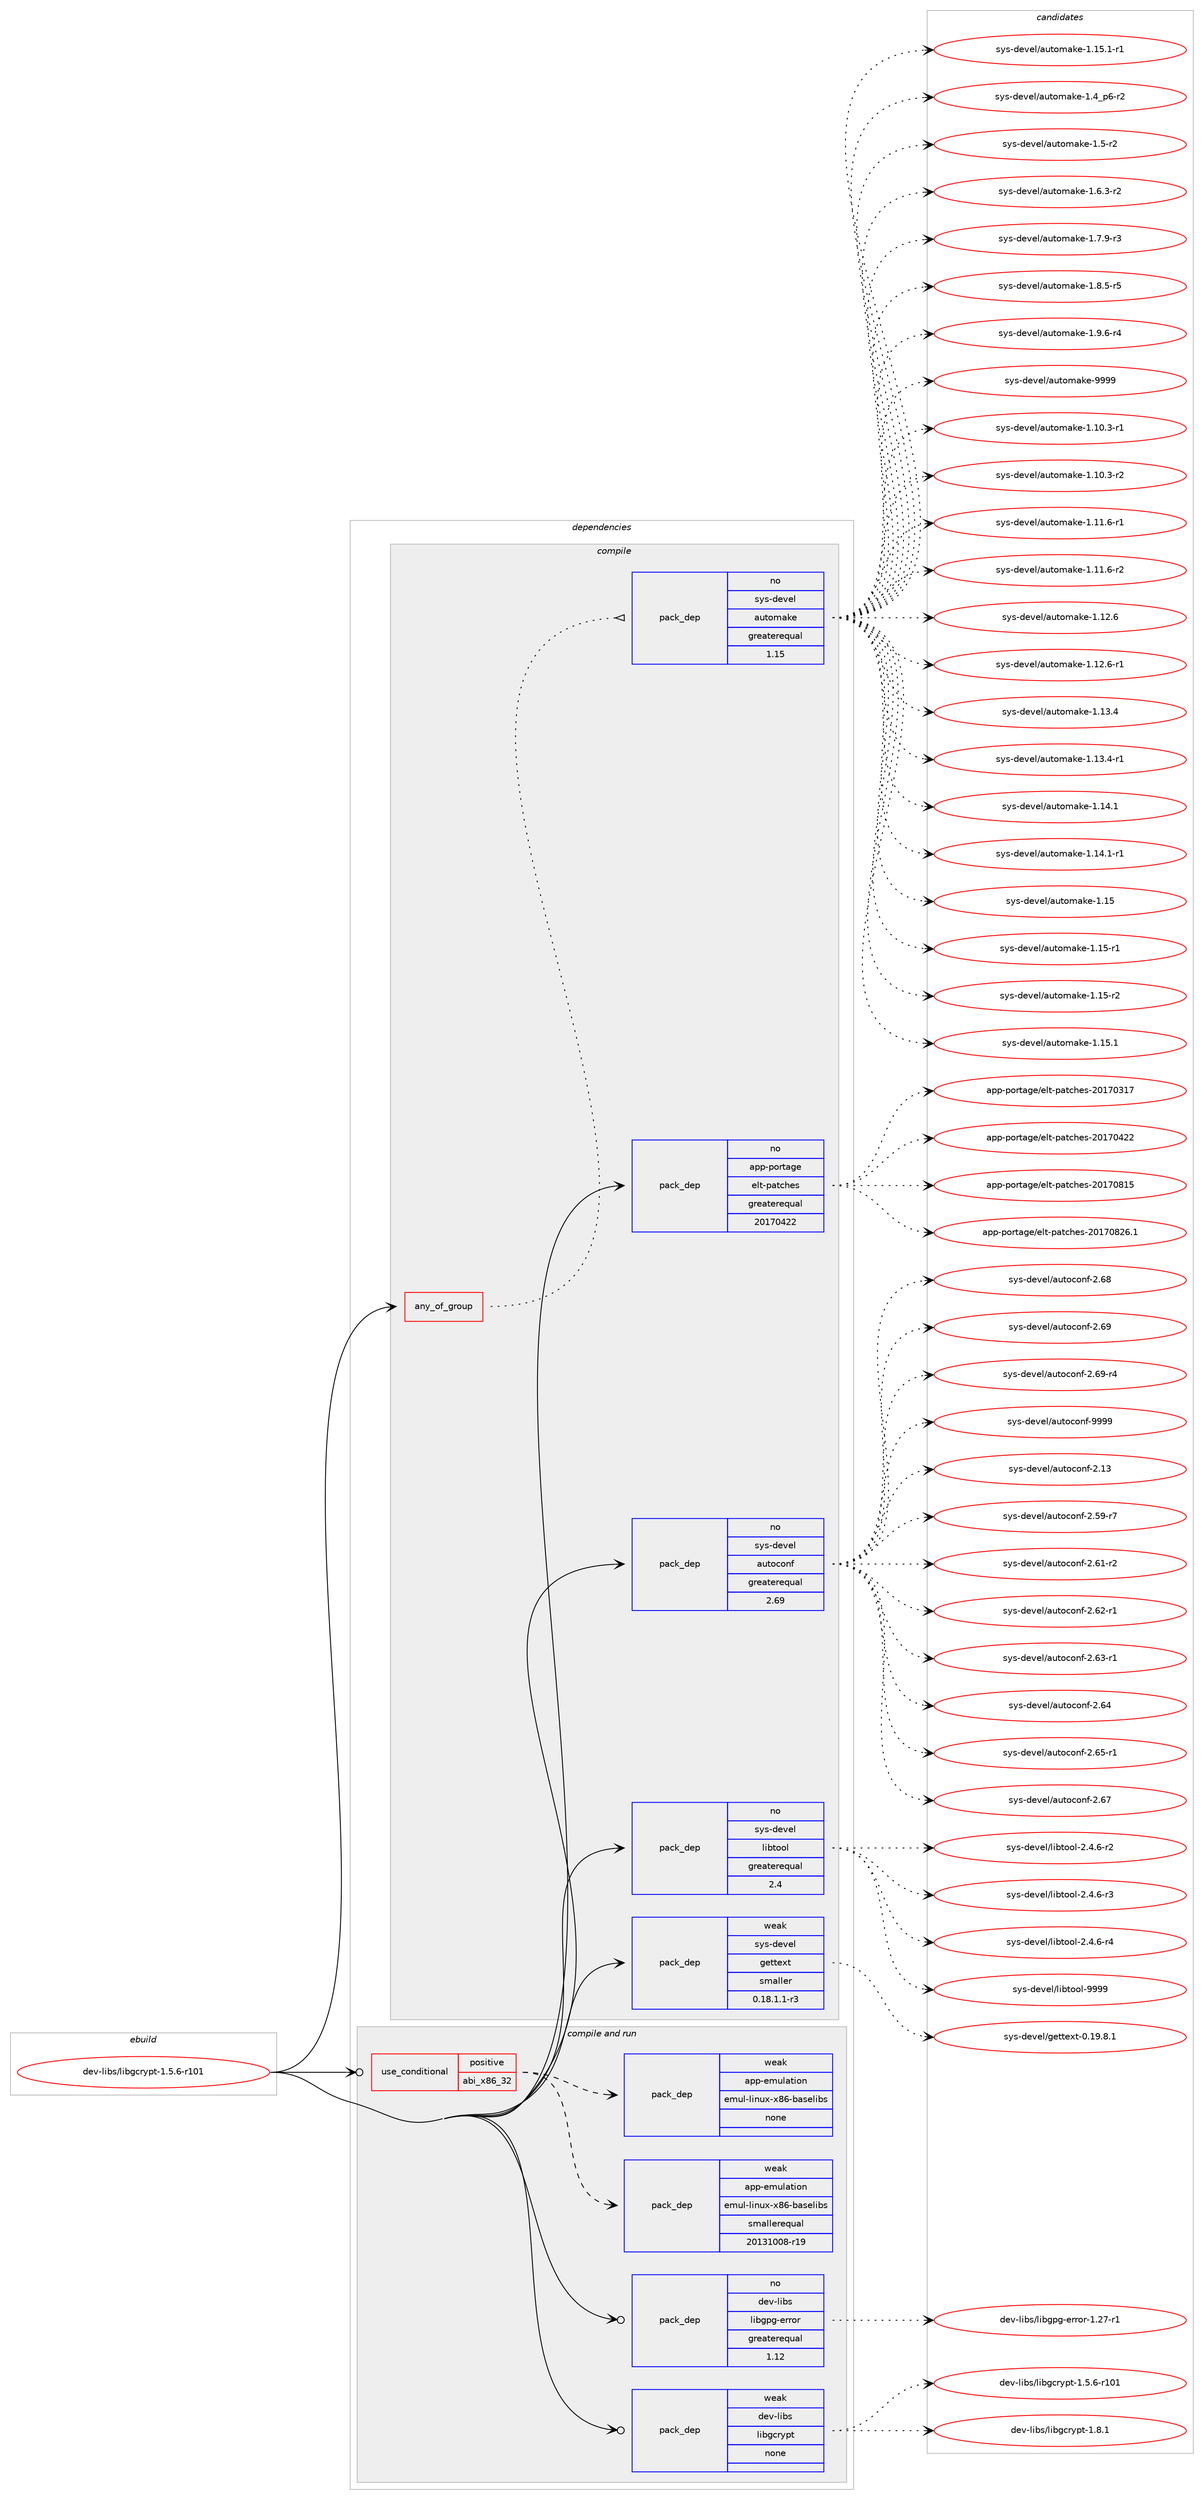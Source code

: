 digraph prolog {

# *************
# Graph options
# *************

newrank=true;
concentrate=true;
compound=true;
graph [rankdir=LR,fontname=Helvetica,fontsize=10,ranksep=1.5];#, ranksep=2.5, nodesep=0.2];
edge  [arrowhead=vee];
node  [fontname=Helvetica,fontsize=10];

# **********
# The ebuild
# **********

subgraph cluster_leftcol {
color=gray;
rank=same;
label=<<i>ebuild</i>>;
id [label="dev-libs/libgcrypt-1.5.6-r101", color=red, width=4, href="../dev-libs/libgcrypt-1.5.6-r101.svg"];
}

# ****************
# The dependencies
# ****************

subgraph cluster_midcol {
color=gray;
label=<<i>dependencies</i>>;
subgraph cluster_compile {
fillcolor="#eeeeee";
style=filled;
label=<<i>compile</i>>;
subgraph any3363 {
dependency114998 [label=<<TABLE BORDER="0" CELLBORDER="1" CELLSPACING="0" CELLPADDING="4"><TR><TD CELLPADDING="10">any_of_group</TD></TR></TABLE>>, shape=none, color=red];subgraph pack86751 {
dependency114999 [label=<<TABLE BORDER="0" CELLBORDER="1" CELLSPACING="0" CELLPADDING="4" WIDTH="220"><TR><TD ROWSPAN="6" CELLPADDING="30">pack_dep</TD></TR><TR><TD WIDTH="110">no</TD></TR><TR><TD>sys-devel</TD></TR><TR><TD>automake</TD></TR><TR><TD>greaterequal</TD></TR><TR><TD>1.15</TD></TR></TABLE>>, shape=none, color=blue];
}
dependency114998:e -> dependency114999:w [weight=20,style="dotted",arrowhead="oinv"];
}
id:e -> dependency114998:w [weight=20,style="solid",arrowhead="vee"];
subgraph pack86752 {
dependency115000 [label=<<TABLE BORDER="0" CELLBORDER="1" CELLSPACING="0" CELLPADDING="4" WIDTH="220"><TR><TD ROWSPAN="6" CELLPADDING="30">pack_dep</TD></TR><TR><TD WIDTH="110">no</TD></TR><TR><TD>app-portage</TD></TR><TR><TD>elt-patches</TD></TR><TR><TD>greaterequal</TD></TR><TR><TD>20170422</TD></TR></TABLE>>, shape=none, color=blue];
}
id:e -> dependency115000:w [weight=20,style="solid",arrowhead="vee"];
subgraph pack86753 {
dependency115001 [label=<<TABLE BORDER="0" CELLBORDER="1" CELLSPACING="0" CELLPADDING="4" WIDTH="220"><TR><TD ROWSPAN="6" CELLPADDING="30">pack_dep</TD></TR><TR><TD WIDTH="110">no</TD></TR><TR><TD>sys-devel</TD></TR><TR><TD>autoconf</TD></TR><TR><TD>greaterequal</TD></TR><TR><TD>2.69</TD></TR></TABLE>>, shape=none, color=blue];
}
id:e -> dependency115001:w [weight=20,style="solid",arrowhead="vee"];
subgraph pack86754 {
dependency115002 [label=<<TABLE BORDER="0" CELLBORDER="1" CELLSPACING="0" CELLPADDING="4" WIDTH="220"><TR><TD ROWSPAN="6" CELLPADDING="30">pack_dep</TD></TR><TR><TD WIDTH="110">no</TD></TR><TR><TD>sys-devel</TD></TR><TR><TD>libtool</TD></TR><TR><TD>greaterequal</TD></TR><TR><TD>2.4</TD></TR></TABLE>>, shape=none, color=blue];
}
id:e -> dependency115002:w [weight=20,style="solid",arrowhead="vee"];
subgraph pack86755 {
dependency115003 [label=<<TABLE BORDER="0" CELLBORDER="1" CELLSPACING="0" CELLPADDING="4" WIDTH="220"><TR><TD ROWSPAN="6" CELLPADDING="30">pack_dep</TD></TR><TR><TD WIDTH="110">weak</TD></TR><TR><TD>sys-devel</TD></TR><TR><TD>gettext</TD></TR><TR><TD>smaller</TD></TR><TR><TD>0.18.1.1-r3</TD></TR></TABLE>>, shape=none, color=blue];
}
id:e -> dependency115003:w [weight=20,style="solid",arrowhead="vee"];
}
subgraph cluster_compileandrun {
fillcolor="#eeeeee";
style=filled;
label=<<i>compile and run</i>>;
subgraph cond24854 {
dependency115004 [label=<<TABLE BORDER="0" CELLBORDER="1" CELLSPACING="0" CELLPADDING="4"><TR><TD ROWSPAN="3" CELLPADDING="10">use_conditional</TD></TR><TR><TD>positive</TD></TR><TR><TD>abi_x86_32</TD></TR></TABLE>>, shape=none, color=red];
subgraph pack86756 {
dependency115005 [label=<<TABLE BORDER="0" CELLBORDER="1" CELLSPACING="0" CELLPADDING="4" WIDTH="220"><TR><TD ROWSPAN="6" CELLPADDING="30">pack_dep</TD></TR><TR><TD WIDTH="110">weak</TD></TR><TR><TD>app-emulation</TD></TR><TR><TD>emul-linux-x86-baselibs</TD></TR><TR><TD>smallerequal</TD></TR><TR><TD>20131008-r19</TD></TR></TABLE>>, shape=none, color=blue];
}
dependency115004:e -> dependency115005:w [weight=20,style="dashed",arrowhead="vee"];
subgraph pack86757 {
dependency115006 [label=<<TABLE BORDER="0" CELLBORDER="1" CELLSPACING="0" CELLPADDING="4" WIDTH="220"><TR><TD ROWSPAN="6" CELLPADDING="30">pack_dep</TD></TR><TR><TD WIDTH="110">weak</TD></TR><TR><TD>app-emulation</TD></TR><TR><TD>emul-linux-x86-baselibs</TD></TR><TR><TD>none</TD></TR><TR><TD></TD></TR></TABLE>>, shape=none, color=blue];
}
dependency115004:e -> dependency115006:w [weight=20,style="dashed",arrowhead="vee"];
}
id:e -> dependency115004:w [weight=20,style="solid",arrowhead="odotvee"];
subgraph pack86758 {
dependency115007 [label=<<TABLE BORDER="0" CELLBORDER="1" CELLSPACING="0" CELLPADDING="4" WIDTH="220"><TR><TD ROWSPAN="6" CELLPADDING="30">pack_dep</TD></TR><TR><TD WIDTH="110">no</TD></TR><TR><TD>dev-libs</TD></TR><TR><TD>libgpg-error</TD></TR><TR><TD>greaterequal</TD></TR><TR><TD>1.12</TD></TR></TABLE>>, shape=none, color=blue];
}
id:e -> dependency115007:w [weight=20,style="solid",arrowhead="odotvee"];
subgraph pack86759 {
dependency115008 [label=<<TABLE BORDER="0" CELLBORDER="1" CELLSPACING="0" CELLPADDING="4" WIDTH="220"><TR><TD ROWSPAN="6" CELLPADDING="30">pack_dep</TD></TR><TR><TD WIDTH="110">weak</TD></TR><TR><TD>dev-libs</TD></TR><TR><TD>libgcrypt</TD></TR><TR><TD>none</TD></TR><TR><TD></TD></TR></TABLE>>, shape=none, color=blue];
}
id:e -> dependency115008:w [weight=20,style="solid",arrowhead="odotvee"];
}
subgraph cluster_run {
fillcolor="#eeeeee";
style=filled;
label=<<i>run</i>>;
}
}

# **************
# The candidates
# **************

subgraph cluster_choices {
rank=same;
color=gray;
label=<<i>candidates</i>>;

subgraph choice86751 {
color=black;
nodesep=1;
choice11512111545100101118101108479711711611110997107101454946494846514511449 [label="sys-devel/automake-1.10.3-r1", color=red, width=4,href="../sys-devel/automake-1.10.3-r1.svg"];
choice11512111545100101118101108479711711611110997107101454946494846514511450 [label="sys-devel/automake-1.10.3-r2", color=red, width=4,href="../sys-devel/automake-1.10.3-r2.svg"];
choice11512111545100101118101108479711711611110997107101454946494946544511449 [label="sys-devel/automake-1.11.6-r1", color=red, width=4,href="../sys-devel/automake-1.11.6-r1.svg"];
choice11512111545100101118101108479711711611110997107101454946494946544511450 [label="sys-devel/automake-1.11.6-r2", color=red, width=4,href="../sys-devel/automake-1.11.6-r2.svg"];
choice1151211154510010111810110847971171161111099710710145494649504654 [label="sys-devel/automake-1.12.6", color=red, width=4,href="../sys-devel/automake-1.12.6.svg"];
choice11512111545100101118101108479711711611110997107101454946495046544511449 [label="sys-devel/automake-1.12.6-r1", color=red, width=4,href="../sys-devel/automake-1.12.6-r1.svg"];
choice1151211154510010111810110847971171161111099710710145494649514652 [label="sys-devel/automake-1.13.4", color=red, width=4,href="../sys-devel/automake-1.13.4.svg"];
choice11512111545100101118101108479711711611110997107101454946495146524511449 [label="sys-devel/automake-1.13.4-r1", color=red, width=4,href="../sys-devel/automake-1.13.4-r1.svg"];
choice1151211154510010111810110847971171161111099710710145494649524649 [label="sys-devel/automake-1.14.1", color=red, width=4,href="../sys-devel/automake-1.14.1.svg"];
choice11512111545100101118101108479711711611110997107101454946495246494511449 [label="sys-devel/automake-1.14.1-r1", color=red, width=4,href="../sys-devel/automake-1.14.1-r1.svg"];
choice115121115451001011181011084797117116111109971071014549464953 [label="sys-devel/automake-1.15", color=red, width=4,href="../sys-devel/automake-1.15.svg"];
choice1151211154510010111810110847971171161111099710710145494649534511449 [label="sys-devel/automake-1.15-r1", color=red, width=4,href="../sys-devel/automake-1.15-r1.svg"];
choice1151211154510010111810110847971171161111099710710145494649534511450 [label="sys-devel/automake-1.15-r2", color=red, width=4,href="../sys-devel/automake-1.15-r2.svg"];
choice1151211154510010111810110847971171161111099710710145494649534649 [label="sys-devel/automake-1.15.1", color=red, width=4,href="../sys-devel/automake-1.15.1.svg"];
choice11512111545100101118101108479711711611110997107101454946495346494511449 [label="sys-devel/automake-1.15.1-r1", color=red, width=4,href="../sys-devel/automake-1.15.1-r1.svg"];
choice115121115451001011181011084797117116111109971071014549465295112544511450 [label="sys-devel/automake-1.4_p6-r2", color=red, width=4,href="../sys-devel/automake-1.4_p6-r2.svg"];
choice11512111545100101118101108479711711611110997107101454946534511450 [label="sys-devel/automake-1.5-r2", color=red, width=4,href="../sys-devel/automake-1.5-r2.svg"];
choice115121115451001011181011084797117116111109971071014549465446514511450 [label="sys-devel/automake-1.6.3-r2", color=red, width=4,href="../sys-devel/automake-1.6.3-r2.svg"];
choice115121115451001011181011084797117116111109971071014549465546574511451 [label="sys-devel/automake-1.7.9-r3", color=red, width=4,href="../sys-devel/automake-1.7.9-r3.svg"];
choice115121115451001011181011084797117116111109971071014549465646534511453 [label="sys-devel/automake-1.8.5-r5", color=red, width=4,href="../sys-devel/automake-1.8.5-r5.svg"];
choice115121115451001011181011084797117116111109971071014549465746544511452 [label="sys-devel/automake-1.9.6-r4", color=red, width=4,href="../sys-devel/automake-1.9.6-r4.svg"];
choice115121115451001011181011084797117116111109971071014557575757 [label="sys-devel/automake-9999", color=red, width=4,href="../sys-devel/automake-9999.svg"];
dependency114999:e -> choice11512111545100101118101108479711711611110997107101454946494846514511449:w [style=dotted,weight="100"];
dependency114999:e -> choice11512111545100101118101108479711711611110997107101454946494846514511450:w [style=dotted,weight="100"];
dependency114999:e -> choice11512111545100101118101108479711711611110997107101454946494946544511449:w [style=dotted,weight="100"];
dependency114999:e -> choice11512111545100101118101108479711711611110997107101454946494946544511450:w [style=dotted,weight="100"];
dependency114999:e -> choice1151211154510010111810110847971171161111099710710145494649504654:w [style=dotted,weight="100"];
dependency114999:e -> choice11512111545100101118101108479711711611110997107101454946495046544511449:w [style=dotted,weight="100"];
dependency114999:e -> choice1151211154510010111810110847971171161111099710710145494649514652:w [style=dotted,weight="100"];
dependency114999:e -> choice11512111545100101118101108479711711611110997107101454946495146524511449:w [style=dotted,weight="100"];
dependency114999:e -> choice1151211154510010111810110847971171161111099710710145494649524649:w [style=dotted,weight="100"];
dependency114999:e -> choice11512111545100101118101108479711711611110997107101454946495246494511449:w [style=dotted,weight="100"];
dependency114999:e -> choice115121115451001011181011084797117116111109971071014549464953:w [style=dotted,weight="100"];
dependency114999:e -> choice1151211154510010111810110847971171161111099710710145494649534511449:w [style=dotted,weight="100"];
dependency114999:e -> choice1151211154510010111810110847971171161111099710710145494649534511450:w [style=dotted,weight="100"];
dependency114999:e -> choice1151211154510010111810110847971171161111099710710145494649534649:w [style=dotted,weight="100"];
dependency114999:e -> choice11512111545100101118101108479711711611110997107101454946495346494511449:w [style=dotted,weight="100"];
dependency114999:e -> choice115121115451001011181011084797117116111109971071014549465295112544511450:w [style=dotted,weight="100"];
dependency114999:e -> choice11512111545100101118101108479711711611110997107101454946534511450:w [style=dotted,weight="100"];
dependency114999:e -> choice115121115451001011181011084797117116111109971071014549465446514511450:w [style=dotted,weight="100"];
dependency114999:e -> choice115121115451001011181011084797117116111109971071014549465546574511451:w [style=dotted,weight="100"];
dependency114999:e -> choice115121115451001011181011084797117116111109971071014549465646534511453:w [style=dotted,weight="100"];
dependency114999:e -> choice115121115451001011181011084797117116111109971071014549465746544511452:w [style=dotted,weight="100"];
dependency114999:e -> choice115121115451001011181011084797117116111109971071014557575757:w [style=dotted,weight="100"];
}
subgraph choice86752 {
color=black;
nodesep=1;
choice97112112451121111141169710310147101108116451129711699104101115455048495548514955 [label="app-portage/elt-patches-20170317", color=red, width=4,href="../app-portage/elt-patches-20170317.svg"];
choice97112112451121111141169710310147101108116451129711699104101115455048495548525050 [label="app-portage/elt-patches-20170422", color=red, width=4,href="../app-portage/elt-patches-20170422.svg"];
choice97112112451121111141169710310147101108116451129711699104101115455048495548564953 [label="app-portage/elt-patches-20170815", color=red, width=4,href="../app-portage/elt-patches-20170815.svg"];
choice971121124511211111411697103101471011081164511297116991041011154550484955485650544649 [label="app-portage/elt-patches-20170826.1", color=red, width=4,href="../app-portage/elt-patches-20170826.1.svg"];
dependency115000:e -> choice97112112451121111141169710310147101108116451129711699104101115455048495548514955:w [style=dotted,weight="100"];
dependency115000:e -> choice97112112451121111141169710310147101108116451129711699104101115455048495548525050:w [style=dotted,weight="100"];
dependency115000:e -> choice97112112451121111141169710310147101108116451129711699104101115455048495548564953:w [style=dotted,weight="100"];
dependency115000:e -> choice971121124511211111411697103101471011081164511297116991041011154550484955485650544649:w [style=dotted,weight="100"];
}
subgraph choice86753 {
color=black;
nodesep=1;
choice115121115451001011181011084797117116111991111101024550464951 [label="sys-devel/autoconf-2.13", color=red, width=4,href="../sys-devel/autoconf-2.13.svg"];
choice1151211154510010111810110847971171161119911111010245504653574511455 [label="sys-devel/autoconf-2.59-r7", color=red, width=4,href="../sys-devel/autoconf-2.59-r7.svg"];
choice1151211154510010111810110847971171161119911111010245504654494511450 [label="sys-devel/autoconf-2.61-r2", color=red, width=4,href="../sys-devel/autoconf-2.61-r2.svg"];
choice1151211154510010111810110847971171161119911111010245504654504511449 [label="sys-devel/autoconf-2.62-r1", color=red, width=4,href="../sys-devel/autoconf-2.62-r1.svg"];
choice1151211154510010111810110847971171161119911111010245504654514511449 [label="sys-devel/autoconf-2.63-r1", color=red, width=4,href="../sys-devel/autoconf-2.63-r1.svg"];
choice115121115451001011181011084797117116111991111101024550465452 [label="sys-devel/autoconf-2.64", color=red, width=4,href="../sys-devel/autoconf-2.64.svg"];
choice1151211154510010111810110847971171161119911111010245504654534511449 [label="sys-devel/autoconf-2.65-r1", color=red, width=4,href="../sys-devel/autoconf-2.65-r1.svg"];
choice115121115451001011181011084797117116111991111101024550465455 [label="sys-devel/autoconf-2.67", color=red, width=4,href="../sys-devel/autoconf-2.67.svg"];
choice115121115451001011181011084797117116111991111101024550465456 [label="sys-devel/autoconf-2.68", color=red, width=4,href="../sys-devel/autoconf-2.68.svg"];
choice115121115451001011181011084797117116111991111101024550465457 [label="sys-devel/autoconf-2.69", color=red, width=4,href="../sys-devel/autoconf-2.69.svg"];
choice1151211154510010111810110847971171161119911111010245504654574511452 [label="sys-devel/autoconf-2.69-r4", color=red, width=4,href="../sys-devel/autoconf-2.69-r4.svg"];
choice115121115451001011181011084797117116111991111101024557575757 [label="sys-devel/autoconf-9999", color=red, width=4,href="../sys-devel/autoconf-9999.svg"];
dependency115001:e -> choice115121115451001011181011084797117116111991111101024550464951:w [style=dotted,weight="100"];
dependency115001:e -> choice1151211154510010111810110847971171161119911111010245504653574511455:w [style=dotted,weight="100"];
dependency115001:e -> choice1151211154510010111810110847971171161119911111010245504654494511450:w [style=dotted,weight="100"];
dependency115001:e -> choice1151211154510010111810110847971171161119911111010245504654504511449:w [style=dotted,weight="100"];
dependency115001:e -> choice1151211154510010111810110847971171161119911111010245504654514511449:w [style=dotted,weight="100"];
dependency115001:e -> choice115121115451001011181011084797117116111991111101024550465452:w [style=dotted,weight="100"];
dependency115001:e -> choice1151211154510010111810110847971171161119911111010245504654534511449:w [style=dotted,weight="100"];
dependency115001:e -> choice115121115451001011181011084797117116111991111101024550465455:w [style=dotted,weight="100"];
dependency115001:e -> choice115121115451001011181011084797117116111991111101024550465456:w [style=dotted,weight="100"];
dependency115001:e -> choice115121115451001011181011084797117116111991111101024550465457:w [style=dotted,weight="100"];
dependency115001:e -> choice1151211154510010111810110847971171161119911111010245504654574511452:w [style=dotted,weight="100"];
dependency115001:e -> choice115121115451001011181011084797117116111991111101024557575757:w [style=dotted,weight="100"];
}
subgraph choice86754 {
color=black;
nodesep=1;
choice1151211154510010111810110847108105981161111111084550465246544511450 [label="sys-devel/libtool-2.4.6-r2", color=red, width=4,href="../sys-devel/libtool-2.4.6-r2.svg"];
choice1151211154510010111810110847108105981161111111084550465246544511451 [label="sys-devel/libtool-2.4.6-r3", color=red, width=4,href="../sys-devel/libtool-2.4.6-r3.svg"];
choice1151211154510010111810110847108105981161111111084550465246544511452 [label="sys-devel/libtool-2.4.6-r4", color=red, width=4,href="../sys-devel/libtool-2.4.6-r4.svg"];
choice1151211154510010111810110847108105981161111111084557575757 [label="sys-devel/libtool-9999", color=red, width=4,href="../sys-devel/libtool-9999.svg"];
dependency115002:e -> choice1151211154510010111810110847108105981161111111084550465246544511450:w [style=dotted,weight="100"];
dependency115002:e -> choice1151211154510010111810110847108105981161111111084550465246544511451:w [style=dotted,weight="100"];
dependency115002:e -> choice1151211154510010111810110847108105981161111111084550465246544511452:w [style=dotted,weight="100"];
dependency115002:e -> choice1151211154510010111810110847108105981161111111084557575757:w [style=dotted,weight="100"];
}
subgraph choice86755 {
color=black;
nodesep=1;
choice1151211154510010111810110847103101116116101120116454846495746564649 [label="sys-devel/gettext-0.19.8.1", color=red, width=4,href="../sys-devel/gettext-0.19.8.1.svg"];
dependency115003:e -> choice1151211154510010111810110847103101116116101120116454846495746564649:w [style=dotted,weight="100"];
}
subgraph choice86756 {
color=black;
nodesep=1;
}
subgraph choice86757 {
color=black;
nodesep=1;
}
subgraph choice86758 {
color=black;
nodesep=1;
choice100101118451081059811547108105981031121034510111411411111445494650554511449 [label="dev-libs/libgpg-error-1.27-r1", color=red, width=4,href="../dev-libs/libgpg-error-1.27-r1.svg"];
dependency115007:e -> choice100101118451081059811547108105981031121034510111411411111445494650554511449:w [style=dotted,weight="100"];
}
subgraph choice86759 {
color=black;
nodesep=1;
choice100101118451081059811547108105981039911412111211645494653465445114494849 [label="dev-libs/libgcrypt-1.5.6-r101", color=red, width=4,href="../dev-libs/libgcrypt-1.5.6-r101.svg"];
choice1001011184510810598115471081059810399114121112116454946564649 [label="dev-libs/libgcrypt-1.8.1", color=red, width=4,href="../dev-libs/libgcrypt-1.8.1.svg"];
dependency115008:e -> choice100101118451081059811547108105981039911412111211645494653465445114494849:w [style=dotted,weight="100"];
dependency115008:e -> choice1001011184510810598115471081059810399114121112116454946564649:w [style=dotted,weight="100"];
}
}

}
